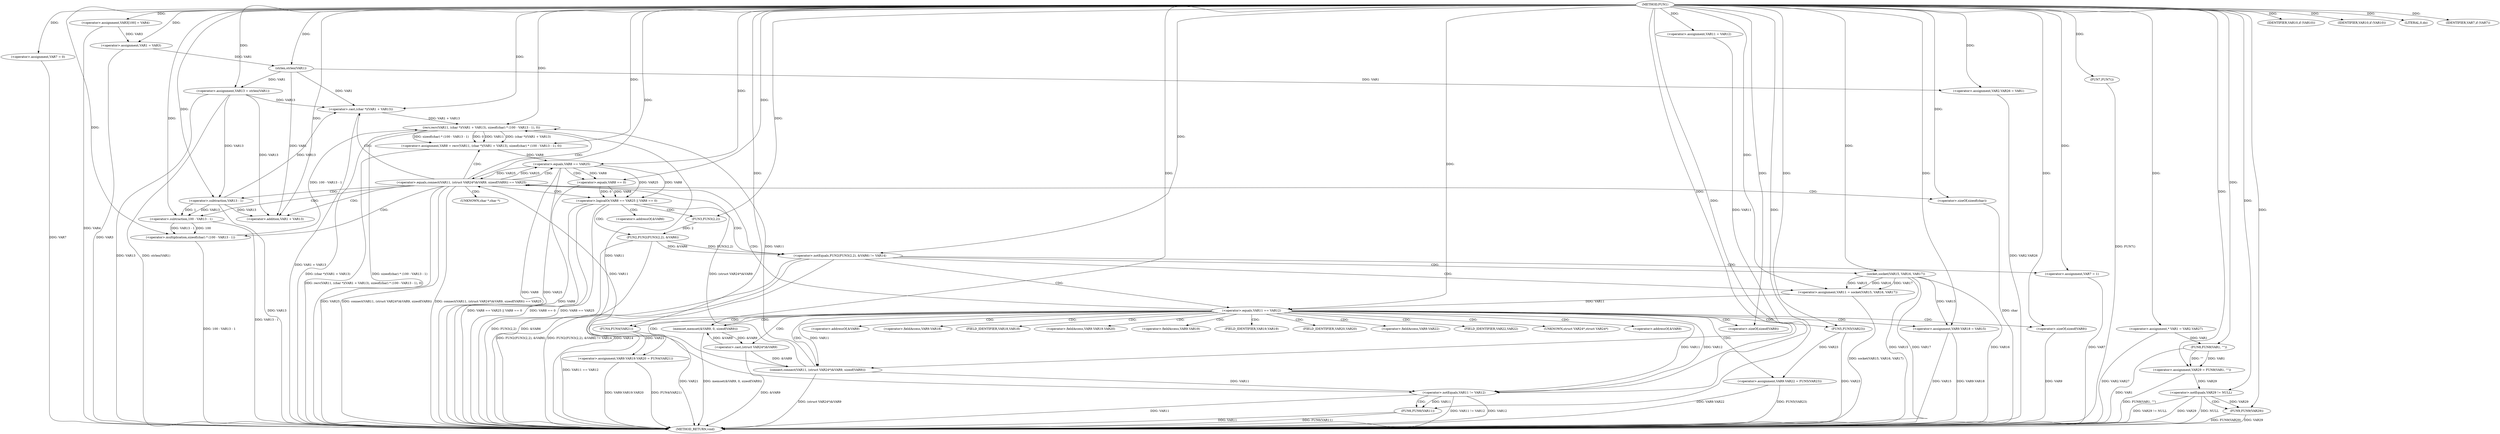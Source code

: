 digraph FUN1 {  
"1000100" [label = "(METHOD,FUN1)" ]
"1000267" [label = "(METHOD_RETURN,void)" ]
"1000105" [label = "(<operator>.assignment,VAR3[100] = VAR4)" ]
"1000108" [label = "(<operator>.assignment,VAR1 = VAR3)" ]
"1000114" [label = "(<operator>.assignment,VAR7 = 0)" ]
"1000121" [label = "(<operator>.assignment,VAR11 = VAR12)" ]
"1000125" [label = "(<operator>.assignment,VAR13 = strlen(VAR1))" ]
"1000127" [label = "(strlen,strlen(VAR1))" ]
"1000132" [label = "(<operator>.notEquals,FUN2(FUN3(2,2), &VAR6) != VAR14)" ]
"1000133" [label = "(FUN2,FUN2(FUN3(2,2), &VAR6))" ]
"1000134" [label = "(FUN3,FUN3(2,2))" ]
"1000142" [label = "(<operator>.assignment,VAR7 = 1)" ]
"1000145" [label = "(<operator>.assignment,VAR11 = socket(VAR15, VAR16, VAR17))" ]
"1000147" [label = "(socket,socket(VAR15, VAR16, VAR17))" ]
"1000152" [label = "(<operator>.equals,VAR11 == VAR12)" ]
"1000157" [label = "(memset,memset(&VAR9, 0, sizeof(VAR9)))" ]
"1000161" [label = "(<operator>.sizeOf,sizeof(VAR9))" ]
"1000163" [label = "(<operator>.assignment,VAR9.VAR18 = VAR15)" ]
"1000168" [label = "(<operator>.assignment,VAR9.VAR19.VAR20 = FUN4(VAR21))" ]
"1000174" [label = "(FUN4,FUN4(VAR21))" ]
"1000176" [label = "(<operator>.assignment,VAR9.VAR22 = FUN5(VAR23))" ]
"1000180" [label = "(FUN5,FUN5(VAR23))" ]
"1000183" [label = "(<operator>.equals,connect(VAR11, (struct VAR24*)&VAR9, sizeof(VAR9)) == VAR25)" ]
"1000184" [label = "(connect,connect(VAR11, (struct VAR24*)&VAR9, sizeof(VAR9)))" ]
"1000186" [label = "(<operator>.cast,(struct VAR24*)&VAR9)" ]
"1000190" [label = "(<operator>.sizeOf,sizeof(VAR9))" ]
"1000195" [label = "(<operator>.assignment,VAR8 = recv(VAR11, (char *)(VAR1 + VAR13), sizeof(char) * (100 - VAR13 - 1), 0))" ]
"1000197" [label = "(recv,recv(VAR11, (char *)(VAR1 + VAR13), sizeof(char) * (100 - VAR13 - 1), 0))" ]
"1000199" [label = "(<operator>.cast,(char *)(VAR1 + VAR13))" ]
"1000201" [label = "(<operator>.addition,VAR1 + VAR13)" ]
"1000204" [label = "(<operator>.multiplication,sizeof(char) * (100 - VAR13 - 1))" ]
"1000205" [label = "(<operator>.sizeOf,sizeof(char))" ]
"1000207" [label = "(<operator>.subtraction,100 - VAR13 - 1)" ]
"1000209" [label = "(<operator>.subtraction,VAR13 - 1)" ]
"1000214" [label = "(<operator>.logicalOr,VAR8 == VAR25 || VAR8 == 0)" ]
"1000215" [label = "(<operator>.equals,VAR8 == VAR25)" ]
"1000218" [label = "(<operator>.equals,VAR8 == 0)" ]
"1000224" [label = "(IDENTIFIER,VAR10,if (VAR10))" ]
"1000227" [label = "(IDENTIFIER,VAR10,if (VAR10))" ]
"1000229" [label = "(LITERAL,0,do)" ]
"1000231" [label = "(<operator>.notEquals,VAR11 != VAR12)" ]
"1000235" [label = "(FUN6,FUN6(VAR11))" ]
"1000238" [label = "(IDENTIFIER,VAR7,if (VAR7))" ]
"1000240" [label = "(FUN7,FUN7())" ]
"1000241" [label = "(<operator>.assignment,VAR2.VAR26 = VAR1)" ]
"1000248" [label = "(<operator>.assignment,* VAR1 = VAR2.VAR27)" ]
"1000255" [label = "(<operator>.assignment,VAR29 = FUN8(VAR1, \"\"))" ]
"1000257" [label = "(FUN8,FUN8(VAR1, \"\"))" ]
"1000261" [label = "(<operator>.notEquals,VAR29 != NULL)" ]
"1000265" [label = "(FUN9,FUN9(VAR29))" ]
"1000137" [label = "(<operator>.addressOf,&VAR6)" ]
"1000158" [label = "(<operator>.addressOf,&VAR9)" ]
"1000164" [label = "(<operator>.fieldAccess,VAR9.VAR18)" ]
"1000166" [label = "(FIELD_IDENTIFIER,VAR18,VAR18)" ]
"1000169" [label = "(<operator>.fieldAccess,VAR9.VAR19.VAR20)" ]
"1000170" [label = "(<operator>.fieldAccess,VAR9.VAR19)" ]
"1000172" [label = "(FIELD_IDENTIFIER,VAR19,VAR19)" ]
"1000173" [label = "(FIELD_IDENTIFIER,VAR20,VAR20)" ]
"1000177" [label = "(<operator>.fieldAccess,VAR9.VAR22)" ]
"1000179" [label = "(FIELD_IDENTIFIER,VAR22,VAR22)" ]
"1000187" [label = "(UNKNOWN,struct VAR24*,struct VAR24*)" ]
"1000188" [label = "(<operator>.addressOf,&VAR9)" ]
"1000200" [label = "(UNKNOWN,char *,char *)" ]
  "1000180" -> "1000267"  [ label = "DDG: VAR23"] 
  "1000231" -> "1000267"  [ label = "DDG: VAR11 != VAR12"] 
  "1000132" -> "1000267"  [ label = "DDG: FUN2(FUN3(2,2), &VAR6)"] 
  "1000261" -> "1000267"  [ label = "DDG: VAR29"] 
  "1000108" -> "1000267"  [ label = "DDG: VAR3"] 
  "1000197" -> "1000267"  [ label = "DDG: sizeof(char) * (100 - VAR13 - 1)"] 
  "1000186" -> "1000267"  [ label = "DDG: &VAR9"] 
  "1000163" -> "1000267"  [ label = "DDG: VAR9.VAR18"] 
  "1000184" -> "1000267"  [ label = "DDG: (struct VAR24*)&VAR9"] 
  "1000125" -> "1000267"  [ label = "DDG: VAR13"] 
  "1000199" -> "1000267"  [ label = "DDG: VAR1 + VAR13"] 
  "1000207" -> "1000267"  [ label = "DDG: VAR13 - 1"] 
  "1000209" -> "1000267"  [ label = "DDG: VAR13"] 
  "1000105" -> "1000267"  [ label = "DDG: VAR4"] 
  "1000235" -> "1000267"  [ label = "DDG: VAR11"] 
  "1000231" -> "1000267"  [ label = "DDG: VAR12"] 
  "1000168" -> "1000267"  [ label = "DDG: VAR9.VAR19.VAR20"] 
  "1000235" -> "1000267"  [ label = "DDG: FUN6(VAR11)"] 
  "1000215" -> "1000267"  [ label = "DDG: VAR8"] 
  "1000157" -> "1000267"  [ label = "DDG: memset(&VAR9, 0, sizeof(VAR9))"] 
  "1000218" -> "1000267"  [ label = "DDG: VAR8"] 
  "1000240" -> "1000267"  [ label = "DDG: FUN7()"] 
  "1000215" -> "1000267"  [ label = "DDG: VAR25"] 
  "1000214" -> "1000267"  [ label = "DDG: VAR8 == VAR25 || VAR8 == 0"] 
  "1000205" -> "1000267"  [ label = "DDG: char"] 
  "1000132" -> "1000267"  [ label = "DDG: FUN2(FUN3(2,2), &VAR6) != VAR14"] 
  "1000132" -> "1000267"  [ label = "DDG: VAR14"] 
  "1000183" -> "1000267"  [ label = "DDG: connect(VAR11, (struct VAR24*)&VAR9, sizeof(VAR9))"] 
  "1000152" -> "1000267"  [ label = "DDG: VAR11 == VAR12"] 
  "1000265" -> "1000267"  [ label = "DDG: FUN9(VAR29)"] 
  "1000163" -> "1000267"  [ label = "DDG: VAR15"] 
  "1000133" -> "1000267"  [ label = "DDG: FUN3(2,2)"] 
  "1000190" -> "1000267"  [ label = "DDG: VAR9"] 
  "1000214" -> "1000267"  [ label = "DDG: VAR8 == 0"] 
  "1000114" -> "1000267"  [ label = "DDG: VAR7"] 
  "1000261" -> "1000267"  [ label = "DDG: NULL"] 
  "1000176" -> "1000267"  [ label = "DDG: FUN5(VAR23)"] 
  "1000147" -> "1000267"  [ label = "DDG: VAR16"] 
  "1000257" -> "1000267"  [ label = "DDG: VAR1"] 
  "1000147" -> "1000267"  [ label = "DDG: VAR15"] 
  "1000204" -> "1000267"  [ label = "DDG: 100 - VAR13 - 1"] 
  "1000125" -> "1000267"  [ label = "DDG: strlen(VAR1)"] 
  "1000265" -> "1000267"  [ label = "DDG: VAR29"] 
  "1000195" -> "1000267"  [ label = "DDG: recv(VAR11, (char *)(VAR1 + VAR13), sizeof(char) * (100 - VAR13 - 1), 0)"] 
  "1000197" -> "1000267"  [ label = "DDG: (char *)(VAR1 + VAR13)"] 
  "1000231" -> "1000267"  [ label = "DDG: VAR11"] 
  "1000142" -> "1000267"  [ label = "DDG: VAR7"] 
  "1000241" -> "1000267"  [ label = "DDG: VAR2.VAR26"] 
  "1000214" -> "1000267"  [ label = "DDG: VAR8 == VAR25"] 
  "1000176" -> "1000267"  [ label = "DDG: VAR9.VAR22"] 
  "1000147" -> "1000267"  [ label = "DDG: VAR17"] 
  "1000255" -> "1000267"  [ label = "DDG: FUN8(VAR1, \"\")"] 
  "1000261" -> "1000267"  [ label = "DDG: VAR29 != NULL"] 
  "1000248" -> "1000267"  [ label = "DDG: VAR2.VAR27"] 
  "1000145" -> "1000267"  [ label = "DDG: socket(VAR15, VAR16, VAR17)"] 
  "1000183" -> "1000267"  [ label = "DDG: connect(VAR11, (struct VAR24*)&VAR9, sizeof(VAR9)) == VAR25"] 
  "1000183" -> "1000267"  [ label = "DDG: VAR25"] 
  "1000168" -> "1000267"  [ label = "DDG: FUN4(VAR21)"] 
  "1000133" -> "1000267"  [ label = "DDG: &VAR6"] 
  "1000174" -> "1000267"  [ label = "DDG: VAR21"] 
  "1000100" -> "1000105"  [ label = "DDG: "] 
  "1000105" -> "1000108"  [ label = "DDG: VAR3"] 
  "1000100" -> "1000108"  [ label = "DDG: "] 
  "1000100" -> "1000114"  [ label = "DDG: "] 
  "1000100" -> "1000121"  [ label = "DDG: "] 
  "1000127" -> "1000125"  [ label = "DDG: VAR1"] 
  "1000100" -> "1000125"  [ label = "DDG: "] 
  "1000108" -> "1000127"  [ label = "DDG: VAR1"] 
  "1000100" -> "1000127"  [ label = "DDG: "] 
  "1000133" -> "1000132"  [ label = "DDG: FUN3(2,2)"] 
  "1000133" -> "1000132"  [ label = "DDG: &VAR6"] 
  "1000134" -> "1000133"  [ label = "DDG: 2"] 
  "1000100" -> "1000134"  [ label = "DDG: "] 
  "1000100" -> "1000132"  [ label = "DDG: "] 
  "1000100" -> "1000142"  [ label = "DDG: "] 
  "1000147" -> "1000145"  [ label = "DDG: VAR15"] 
  "1000147" -> "1000145"  [ label = "DDG: VAR16"] 
  "1000147" -> "1000145"  [ label = "DDG: VAR17"] 
  "1000100" -> "1000145"  [ label = "DDG: "] 
  "1000100" -> "1000147"  [ label = "DDG: "] 
  "1000145" -> "1000152"  [ label = "DDG: VAR11"] 
  "1000100" -> "1000152"  [ label = "DDG: "] 
  "1000186" -> "1000157"  [ label = "DDG: &VAR9"] 
  "1000100" -> "1000157"  [ label = "DDG: "] 
  "1000100" -> "1000161"  [ label = "DDG: "] 
  "1000147" -> "1000163"  [ label = "DDG: VAR15"] 
  "1000100" -> "1000163"  [ label = "DDG: "] 
  "1000174" -> "1000168"  [ label = "DDG: VAR21"] 
  "1000100" -> "1000174"  [ label = "DDG: "] 
  "1000180" -> "1000176"  [ label = "DDG: VAR23"] 
  "1000100" -> "1000180"  [ label = "DDG: "] 
  "1000184" -> "1000183"  [ label = "DDG: VAR11"] 
  "1000184" -> "1000183"  [ label = "DDG: (struct VAR24*)&VAR9"] 
  "1000152" -> "1000184"  [ label = "DDG: VAR11"] 
  "1000100" -> "1000184"  [ label = "DDG: "] 
  "1000186" -> "1000184"  [ label = "DDG: &VAR9"] 
  "1000157" -> "1000186"  [ label = "DDG: &VAR9"] 
  "1000100" -> "1000190"  [ label = "DDG: "] 
  "1000215" -> "1000183"  [ label = "DDG: VAR25"] 
  "1000100" -> "1000183"  [ label = "DDG: "] 
  "1000197" -> "1000195"  [ label = "DDG: VAR11"] 
  "1000197" -> "1000195"  [ label = "DDG: (char *)(VAR1 + VAR13)"] 
  "1000197" -> "1000195"  [ label = "DDG: sizeof(char) * (100 - VAR13 - 1)"] 
  "1000197" -> "1000195"  [ label = "DDG: 0"] 
  "1000100" -> "1000195"  [ label = "DDG: "] 
  "1000184" -> "1000197"  [ label = "DDG: VAR11"] 
  "1000100" -> "1000197"  [ label = "DDG: "] 
  "1000199" -> "1000197"  [ label = "DDG: VAR1 + VAR13"] 
  "1000127" -> "1000199"  [ label = "DDG: VAR1"] 
  "1000100" -> "1000199"  [ label = "DDG: "] 
  "1000125" -> "1000199"  [ label = "DDG: VAR13"] 
  "1000209" -> "1000199"  [ label = "DDG: VAR13"] 
  "1000127" -> "1000201"  [ label = "DDG: VAR1"] 
  "1000100" -> "1000201"  [ label = "DDG: "] 
  "1000125" -> "1000201"  [ label = "DDG: VAR13"] 
  "1000209" -> "1000201"  [ label = "DDG: VAR13"] 
  "1000204" -> "1000197"  [ label = "DDG: 100 - VAR13 - 1"] 
  "1000100" -> "1000204"  [ label = "DDG: "] 
  "1000100" -> "1000205"  [ label = "DDG: "] 
  "1000207" -> "1000204"  [ label = "DDG: 100"] 
  "1000207" -> "1000204"  [ label = "DDG: VAR13 - 1"] 
  "1000100" -> "1000207"  [ label = "DDG: "] 
  "1000209" -> "1000207"  [ label = "DDG: VAR13"] 
  "1000209" -> "1000207"  [ label = "DDG: 1"] 
  "1000100" -> "1000209"  [ label = "DDG: "] 
  "1000125" -> "1000209"  [ label = "DDG: VAR13"] 
  "1000215" -> "1000214"  [ label = "DDG: VAR8"] 
  "1000215" -> "1000214"  [ label = "DDG: VAR25"] 
  "1000195" -> "1000215"  [ label = "DDG: VAR8"] 
  "1000100" -> "1000215"  [ label = "DDG: "] 
  "1000183" -> "1000215"  [ label = "DDG: VAR25"] 
  "1000218" -> "1000214"  [ label = "DDG: VAR8"] 
  "1000218" -> "1000214"  [ label = "DDG: 0"] 
  "1000215" -> "1000218"  [ label = "DDG: VAR8"] 
  "1000100" -> "1000218"  [ label = "DDG: "] 
  "1000100" -> "1000224"  [ label = "DDG: "] 
  "1000100" -> "1000227"  [ label = "DDG: "] 
  "1000100" -> "1000229"  [ label = "DDG: "] 
  "1000184" -> "1000231"  [ label = "DDG: VAR11"] 
  "1000152" -> "1000231"  [ label = "DDG: VAR11"] 
  "1000121" -> "1000231"  [ label = "DDG: VAR11"] 
  "1000197" -> "1000231"  [ label = "DDG: VAR11"] 
  "1000100" -> "1000231"  [ label = "DDG: "] 
  "1000152" -> "1000231"  [ label = "DDG: VAR12"] 
  "1000231" -> "1000235"  [ label = "DDG: VAR11"] 
  "1000100" -> "1000235"  [ label = "DDG: "] 
  "1000100" -> "1000238"  [ label = "DDG: "] 
  "1000100" -> "1000240"  [ label = "DDG: "] 
  "1000127" -> "1000241"  [ label = "DDG: VAR1"] 
  "1000100" -> "1000241"  [ label = "DDG: "] 
  "1000100" -> "1000248"  [ label = "DDG: "] 
  "1000257" -> "1000255"  [ label = "DDG: VAR1"] 
  "1000257" -> "1000255"  [ label = "DDG: \"\""] 
  "1000100" -> "1000255"  [ label = "DDG: "] 
  "1000248" -> "1000257"  [ label = "DDG: VAR1"] 
  "1000100" -> "1000257"  [ label = "DDG: "] 
  "1000255" -> "1000261"  [ label = "DDG: VAR29"] 
  "1000100" -> "1000261"  [ label = "DDG: "] 
  "1000261" -> "1000265"  [ label = "DDG: VAR29"] 
  "1000100" -> "1000265"  [ label = "DDG: "] 
  "1000132" -> "1000142"  [ label = "CDG: "] 
  "1000132" -> "1000152"  [ label = "CDG: "] 
  "1000132" -> "1000147"  [ label = "CDG: "] 
  "1000132" -> "1000145"  [ label = "CDG: "] 
  "1000152" -> "1000164"  [ label = "CDG: "] 
  "1000152" -> "1000174"  [ label = "CDG: "] 
  "1000152" -> "1000161"  [ label = "CDG: "] 
  "1000152" -> "1000186"  [ label = "CDG: "] 
  "1000152" -> "1000166"  [ label = "CDG: "] 
  "1000152" -> "1000180"  [ label = "CDG: "] 
  "1000152" -> "1000183"  [ label = "CDG: "] 
  "1000152" -> "1000157"  [ label = "CDG: "] 
  "1000152" -> "1000172"  [ label = "CDG: "] 
  "1000152" -> "1000169"  [ label = "CDG: "] 
  "1000152" -> "1000163"  [ label = "CDG: "] 
  "1000152" -> "1000168"  [ label = "CDG: "] 
  "1000152" -> "1000188"  [ label = "CDG: "] 
  "1000152" -> "1000190"  [ label = "CDG: "] 
  "1000152" -> "1000173"  [ label = "CDG: "] 
  "1000152" -> "1000158"  [ label = "CDG: "] 
  "1000152" -> "1000170"  [ label = "CDG: "] 
  "1000152" -> "1000179"  [ label = "CDG: "] 
  "1000152" -> "1000184"  [ label = "CDG: "] 
  "1000152" -> "1000176"  [ label = "CDG: "] 
  "1000152" -> "1000177"  [ label = "CDG: "] 
  "1000152" -> "1000187"  [ label = "CDG: "] 
  "1000183" -> "1000200"  [ label = "CDG: "] 
  "1000183" -> "1000199"  [ label = "CDG: "] 
  "1000183" -> "1000195"  [ label = "CDG: "] 
  "1000183" -> "1000197"  [ label = "CDG: "] 
  "1000183" -> "1000204"  [ label = "CDG: "] 
  "1000183" -> "1000215"  [ label = "CDG: "] 
  "1000183" -> "1000207"  [ label = "CDG: "] 
  "1000183" -> "1000214"  [ label = "CDG: "] 
  "1000183" -> "1000205"  [ label = "CDG: "] 
  "1000183" -> "1000201"  [ label = "CDG: "] 
  "1000183" -> "1000209"  [ label = "CDG: "] 
  "1000214" -> "1000133"  [ label = "CDG: "] 
  "1000214" -> "1000132"  [ label = "CDG: "] 
  "1000214" -> "1000137"  [ label = "CDG: "] 
  "1000214" -> "1000134"  [ label = "CDG: "] 
  "1000215" -> "1000218"  [ label = "CDG: "] 
  "1000231" -> "1000235"  [ label = "CDG: "] 
  "1000261" -> "1000265"  [ label = "CDG: "] 
}
